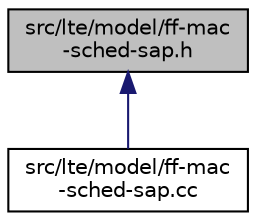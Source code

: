 digraph "src/lte/model/ff-mac-sched-sap.h"
{
 // LATEX_PDF_SIZE
  edge [fontname="Helvetica",fontsize="10",labelfontname="Helvetica",labelfontsize="10"];
  node [fontname="Helvetica",fontsize="10",shape=record];
  Node1 [label="src/lte/model/ff-mac\l-sched-sap.h",height=0.2,width=0.4,color="black", fillcolor="grey75", style="filled", fontcolor="black",tooltip=" "];
  Node1 -> Node2 [dir="back",color="midnightblue",fontsize="10",style="solid",fontname="Helvetica"];
  Node2 [label="src/lte/model/ff-mac\l-sched-sap.cc",height=0.2,width=0.4,color="black", fillcolor="white", style="filled",URL="$ff-mac-sched-sap_8cc.html",tooltip=" "];
}
